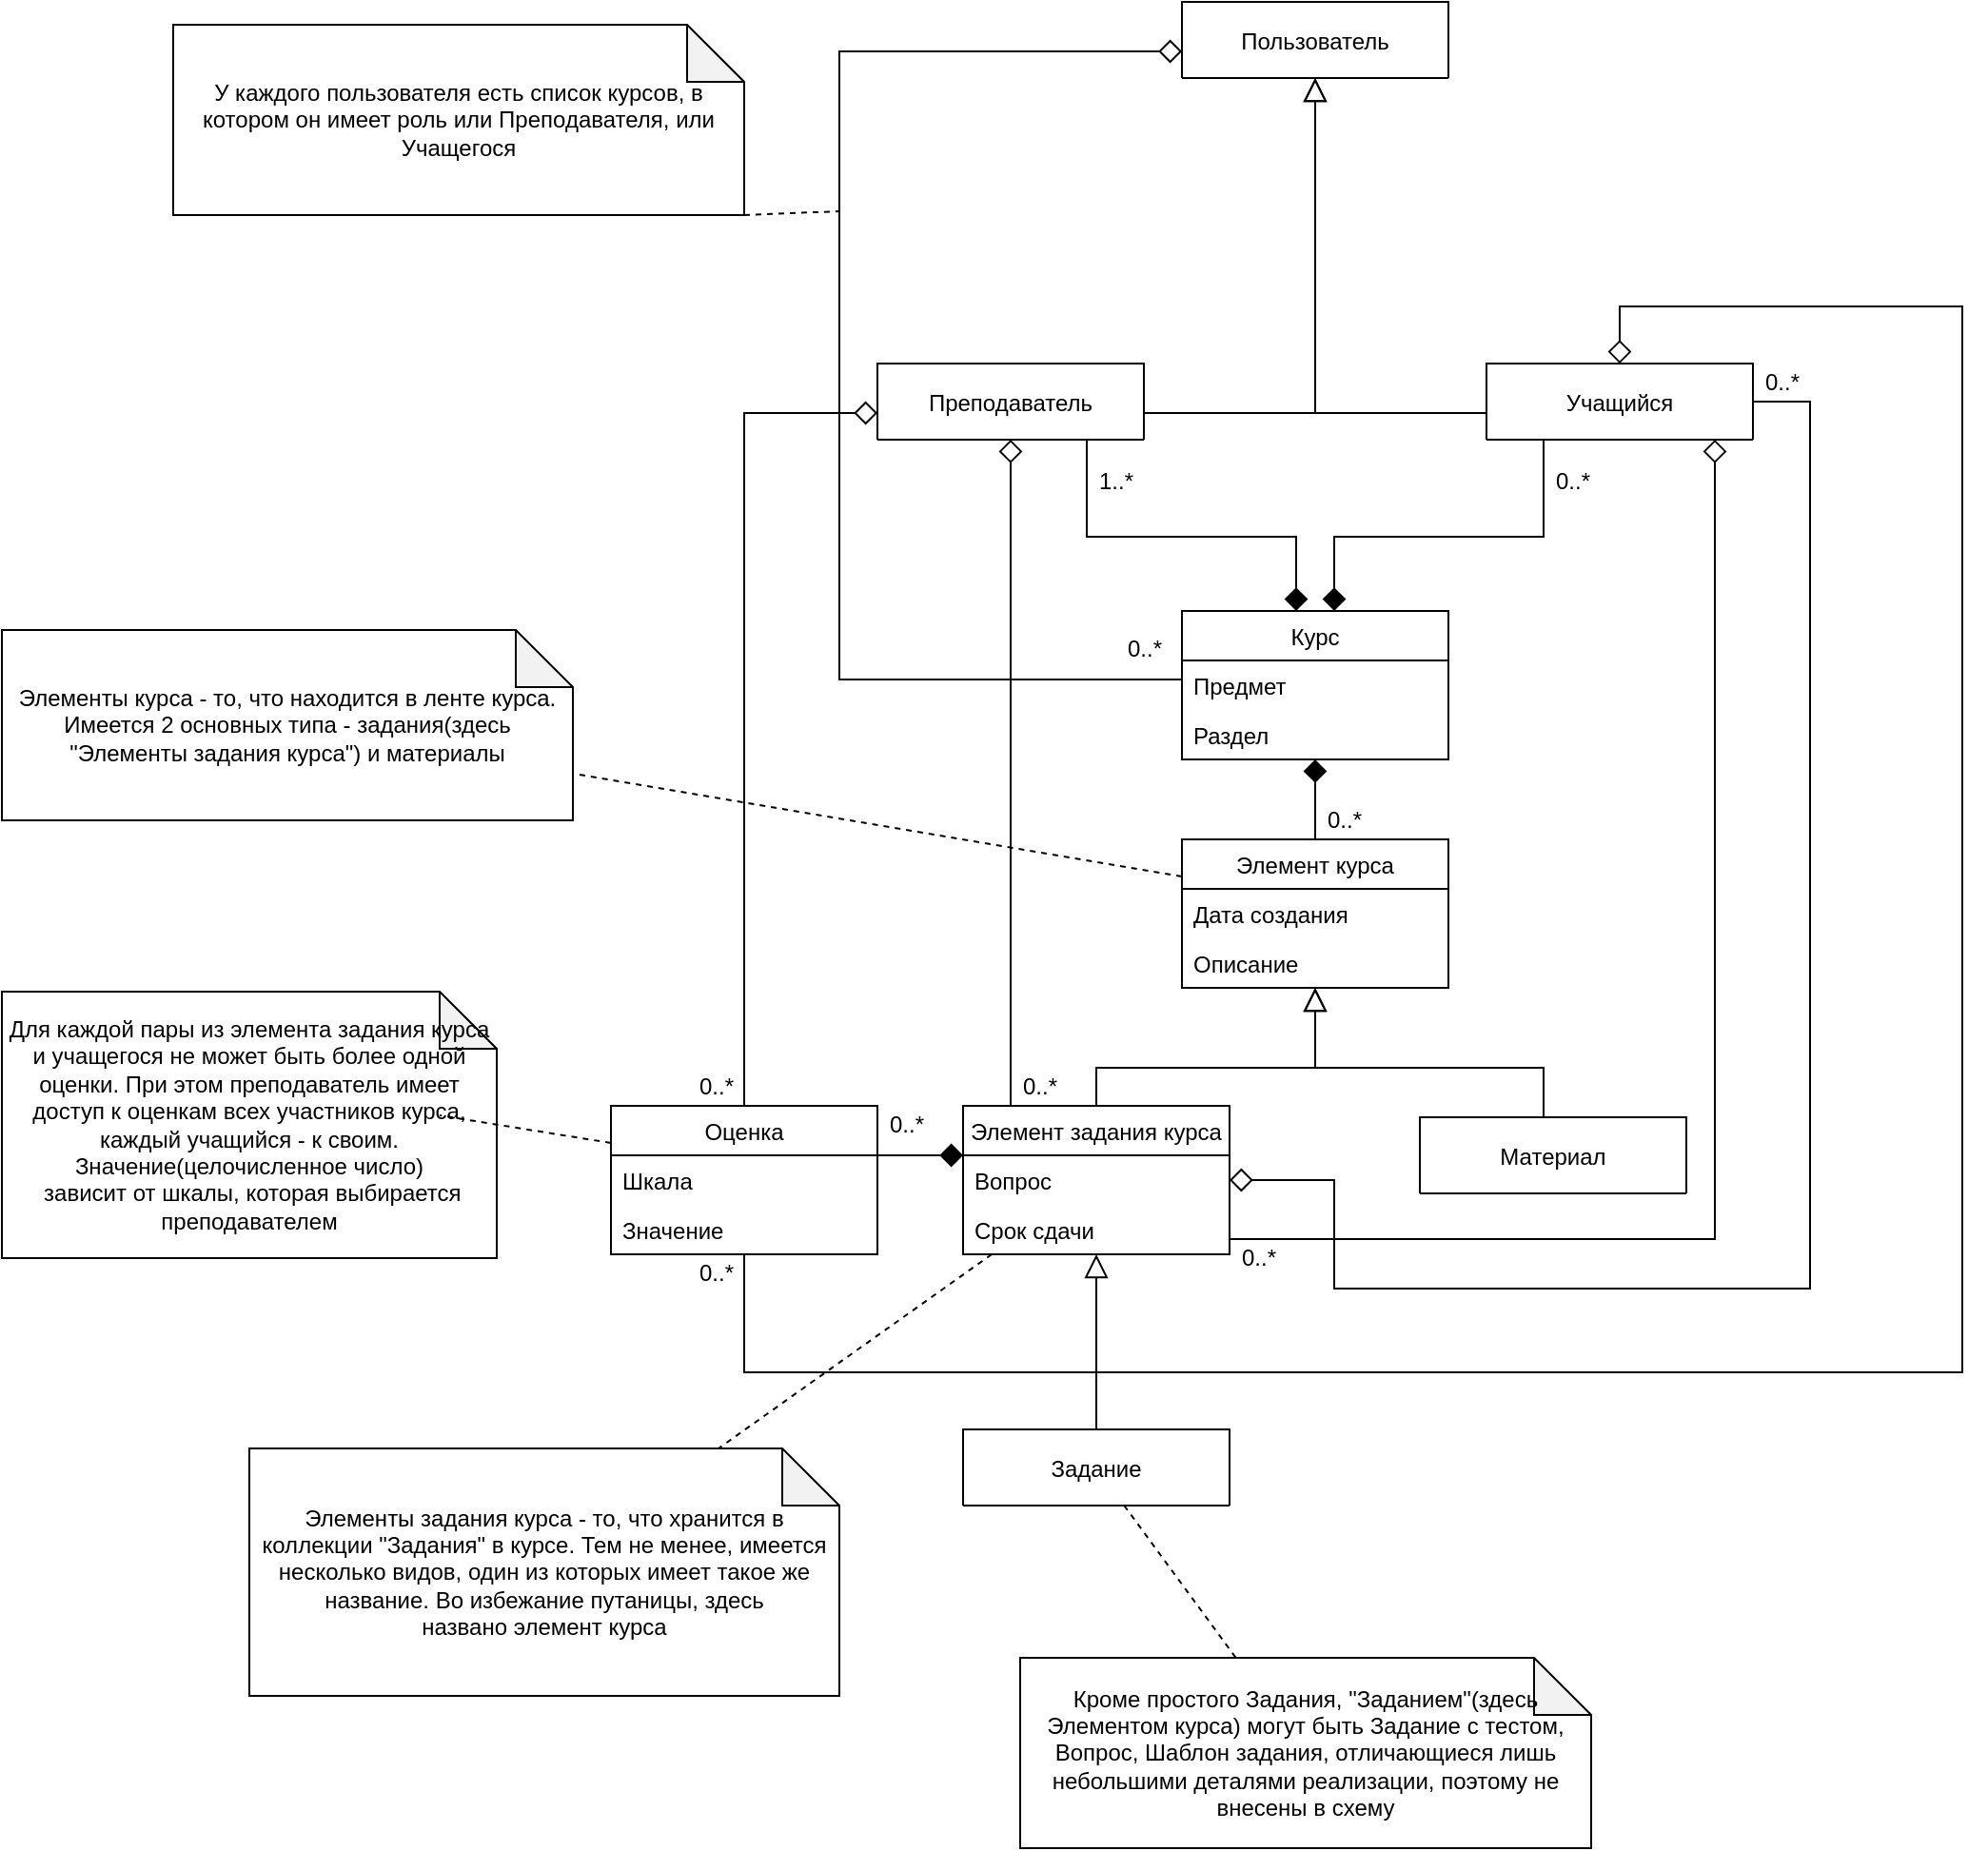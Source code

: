 <mxfile version="16.6.4" type="github">
  <diagram id="NxxsqZCPcX2PlIqRilHn" name="Page-1">
    <mxGraphModel dx="2098" dy="677" grid="1" gridSize="10" guides="1" tooltips="1" connect="1" arrows="1" fold="1" page="1" pageScale="1" pageWidth="850" pageHeight="1100" math="0" shadow="0">
      <root>
        <mxCell id="0" />
        <mxCell id="1" parent="0" />
        <mxCell id="6SlPkcXg1XJXGTFfmreU-27" style="edgeStyle=orthogonalEdgeStyle;rounded=0;orthogonalLoop=1;jettySize=auto;html=1;endArrow=none;endFill=0;startArrow=diamond;startFill=1;endSize=10;startSize=10;" edge="1" parent="1" source="6SlPkcXg1XJXGTFfmreU-9" target="6SlPkcXg1XJXGTFfmreU-17">
          <mxGeometry relative="1" as="geometry">
            <Array as="points">
              <mxPoint x="240" y="521" />
              <mxPoint x="350" y="521" />
            </Array>
          </mxGeometry>
        </mxCell>
        <mxCell id="6SlPkcXg1XJXGTFfmreU-28" style="edgeStyle=orthogonalEdgeStyle;rounded=0;orthogonalLoop=1;jettySize=auto;html=1;startArrow=diamond;startFill=1;endArrow=none;endFill=0;startSize=10;endSize=10;" edge="1" parent="1" source="6SlPkcXg1XJXGTFfmreU-9" target="6SlPkcXg1XJXGTFfmreU-21">
          <mxGeometry relative="1" as="geometry">
            <Array as="points">
              <mxPoint x="220" y="521" />
              <mxPoint x="110" y="521" />
            </Array>
          </mxGeometry>
        </mxCell>
        <mxCell id="6SlPkcXg1XJXGTFfmreU-42" style="edgeStyle=orthogonalEdgeStyle;rounded=0;orthogonalLoop=1;jettySize=auto;html=1;startArrow=diamond;startFill=1;endArrow=none;endFill=0;startSize=10;endSize=10;" edge="1" parent="1" source="6SlPkcXg1XJXGTFfmreU-9" target="6SlPkcXg1XJXGTFfmreU-31">
          <mxGeometry relative="1" as="geometry" />
        </mxCell>
        <mxCell id="6SlPkcXg1XJXGTFfmreU-9" value="Курс" style="swimlane;fontStyle=0;childLayout=stackLayout;horizontal=1;startSize=26;fillColor=none;horizontalStack=0;resizeParent=1;resizeParentMax=0;resizeLast=0;collapsible=1;marginBottom=0;" vertex="1" parent="1">
          <mxGeometry x="160" y="560" width="140" height="78" as="geometry" />
        </mxCell>
        <mxCell id="6SlPkcXg1XJXGTFfmreU-10" value="Предмет" style="text;strokeColor=none;fillColor=none;align=left;verticalAlign=top;spacingLeft=4;spacingRight=4;overflow=hidden;rotatable=0;points=[[0,0.5],[1,0.5]];portConstraint=eastwest;" vertex="1" parent="6SlPkcXg1XJXGTFfmreU-9">
          <mxGeometry y="26" width="140" height="26" as="geometry" />
        </mxCell>
        <mxCell id="6SlPkcXg1XJXGTFfmreU-99" value="Раздел" style="text;strokeColor=none;fillColor=none;align=left;verticalAlign=top;spacingLeft=4;spacingRight=4;overflow=hidden;rotatable=0;points=[[0,0.5],[1,0.5]];portConstraint=eastwest;" vertex="1" parent="6SlPkcXg1XJXGTFfmreU-9">
          <mxGeometry y="52" width="140" height="26" as="geometry" />
        </mxCell>
        <mxCell id="6SlPkcXg1XJXGTFfmreU-52" style="edgeStyle=orthogonalEdgeStyle;rounded=0;orthogonalLoop=1;jettySize=auto;html=1;startArrow=diamond;startFill=0;endArrow=none;endFill=0;startSize=10;endSize=10;" edge="1" parent="1" source="6SlPkcXg1XJXGTFfmreU-13" target="6SlPkcXg1XJXGTFfmreU-9">
          <mxGeometry relative="1" as="geometry">
            <Array as="points">
              <mxPoint x="-20" y="266" />
              <mxPoint x="-20" y="596" />
            </Array>
          </mxGeometry>
        </mxCell>
        <mxCell id="6SlPkcXg1XJXGTFfmreU-13" value="Пользователь" style="swimlane;fontStyle=0;childLayout=stackLayout;horizontal=1;startSize=50;fillColor=none;horizontalStack=0;resizeParent=1;resizeParentMax=0;resizeLast=0;collapsible=1;marginBottom=0;" vertex="1" parent="1">
          <mxGeometry x="160" y="240" width="140" height="40" as="geometry" />
        </mxCell>
        <mxCell id="6SlPkcXg1XJXGTFfmreU-26" style="edgeStyle=orthogonalEdgeStyle;rounded=0;orthogonalLoop=1;jettySize=auto;html=1;endArrow=block;endFill=0;endSize=10;startSize=10;" edge="1" parent="1" source="6SlPkcXg1XJXGTFfmreU-17" target="6SlPkcXg1XJXGTFfmreU-13">
          <mxGeometry relative="1" as="geometry">
            <Array as="points">
              <mxPoint x="230" y="456" />
            </Array>
          </mxGeometry>
        </mxCell>
        <mxCell id="6SlPkcXg1XJXGTFfmreU-57" style="edgeStyle=orthogonalEdgeStyle;rounded=0;orthogonalLoop=1;jettySize=auto;html=1;startArrow=diamond;startFill=0;endArrow=none;endFill=0;startSize=10;endSize=10;" edge="1" parent="1" source="6SlPkcXg1XJXGTFfmreU-17" target="6SlPkcXg1XJXGTFfmreU-81">
          <mxGeometry relative="1" as="geometry">
            <mxPoint x="380" y="660" as="targetPoint" />
            <Array as="points">
              <mxPoint x="440" y="890" />
            </Array>
          </mxGeometry>
        </mxCell>
        <mxCell id="6SlPkcXg1XJXGTFfmreU-67" style="edgeStyle=orthogonalEdgeStyle;rounded=0;orthogonalLoop=1;jettySize=auto;html=1;startArrow=diamond;startFill=0;endArrow=none;endFill=0;startSize=10;endSize=10;" edge="1" parent="1" source="6SlPkcXg1XJXGTFfmreU-17" target="6SlPkcXg1XJXGTFfmreU-65">
          <mxGeometry relative="1" as="geometry">
            <Array as="points">
              <mxPoint x="390" y="400" />
              <mxPoint x="570" y="400" />
              <mxPoint x="570" y="960" />
              <mxPoint x="-70" y="960" />
            </Array>
          </mxGeometry>
        </mxCell>
        <mxCell id="6SlPkcXg1XJXGTFfmreU-17" value="Учащийся" style="swimlane;fontStyle=0;childLayout=stackLayout;horizontal=1;startSize=50;fillColor=none;horizontalStack=0;resizeParent=1;resizeParentMax=0;resizeLast=0;collapsible=1;marginBottom=0;" vertex="1" parent="1">
          <mxGeometry x="320" y="430" width="140" height="40" as="geometry" />
        </mxCell>
        <mxCell id="6SlPkcXg1XJXGTFfmreU-25" style="edgeStyle=orthogonalEdgeStyle;rounded=0;orthogonalLoop=1;jettySize=auto;html=1;endArrow=block;endFill=0;endSize=10;startSize=10;" edge="1" parent="1" source="6SlPkcXg1XJXGTFfmreU-21" target="6SlPkcXg1XJXGTFfmreU-13">
          <mxGeometry relative="1" as="geometry">
            <Array as="points">
              <mxPoint x="230" y="456" />
            </Array>
          </mxGeometry>
        </mxCell>
        <mxCell id="6SlPkcXg1XJXGTFfmreU-58" style="edgeStyle=orthogonalEdgeStyle;rounded=0;orthogonalLoop=1;jettySize=auto;html=1;startArrow=diamond;startFill=0;endArrow=none;endFill=0;startSize=10;endSize=10;" edge="1" parent="1" source="6SlPkcXg1XJXGTFfmreU-21" target="6SlPkcXg1XJXGTFfmreU-81">
          <mxGeometry relative="1" as="geometry">
            <Array as="points">
              <mxPoint x="60" y="820" />
              <mxPoint x="60" y="820" />
            </Array>
          </mxGeometry>
        </mxCell>
        <mxCell id="6SlPkcXg1XJXGTFfmreU-90" style="edgeStyle=orthogonalEdgeStyle;rounded=0;orthogonalLoop=1;jettySize=auto;html=1;startArrow=diamond;startFill=0;endArrow=none;endFill=0;startSize=10;endSize=10;" edge="1" parent="1" source="6SlPkcXg1XJXGTFfmreU-21" target="6SlPkcXg1XJXGTFfmreU-65">
          <mxGeometry relative="1" as="geometry">
            <Array as="points">
              <mxPoint x="-70" y="456" />
            </Array>
          </mxGeometry>
        </mxCell>
        <mxCell id="6SlPkcXg1XJXGTFfmreU-21" value="Преподаватель" style="swimlane;fontStyle=0;childLayout=stackLayout;horizontal=1;startSize=50;fillColor=none;horizontalStack=0;resizeParent=1;resizeParentMax=0;resizeLast=0;collapsible=1;marginBottom=0;" vertex="1" parent="1">
          <mxGeometry y="430" width="140" height="40" as="geometry" />
        </mxCell>
        <mxCell id="6SlPkcXg1XJXGTFfmreU-29" value="1..*" style="text;html=1;align=center;verticalAlign=middle;resizable=0;points=[];autosize=1;strokeColor=none;fillColor=none;" vertex="1" parent="1">
          <mxGeometry x="110" y="482" width="30" height="20" as="geometry" />
        </mxCell>
        <mxCell id="6SlPkcXg1XJXGTFfmreU-30" value="0..*" style="text;html=1;align=center;verticalAlign=middle;resizable=0;points=[];autosize=1;strokeColor=none;fillColor=none;" vertex="1" parent="1">
          <mxGeometry x="350" y="482" width="30" height="20" as="geometry" />
        </mxCell>
        <mxCell id="6SlPkcXg1XJXGTFfmreU-63" style="edgeStyle=orthogonalEdgeStyle;rounded=0;orthogonalLoop=1;jettySize=auto;html=1;startArrow=diamond;startFill=0;endArrow=none;endFill=0;startSize=10;endSize=10;" edge="1" parent="1" source="6SlPkcXg1XJXGTFfmreU-81" target="6SlPkcXg1XJXGTFfmreU-17">
          <mxGeometry relative="1" as="geometry">
            <Array as="points">
              <mxPoint x="240" y="859" />
              <mxPoint x="240" y="916" />
              <mxPoint x="490" y="916" />
              <mxPoint x="490" y="450" />
            </Array>
          </mxGeometry>
        </mxCell>
        <mxCell id="6SlPkcXg1XJXGTFfmreU-68" style="edgeStyle=orthogonalEdgeStyle;rounded=0;orthogonalLoop=1;jettySize=auto;html=1;startArrow=diamond;startFill=1;endArrow=none;endFill=0;startSize=10;endSize=10;" edge="1" parent="1" source="6SlPkcXg1XJXGTFfmreU-81" target="6SlPkcXg1XJXGTFfmreU-65">
          <mxGeometry relative="1" as="geometry">
            <Array as="points">
              <mxPoint x="10" y="846" />
              <mxPoint x="10" y="846" />
            </Array>
          </mxGeometry>
        </mxCell>
        <mxCell id="6SlPkcXg1XJXGTFfmreU-31" value="Элемент курса" style="swimlane;fontStyle=0;childLayout=stackLayout;horizontal=1;startSize=26;fillColor=none;horizontalStack=0;resizeParent=1;resizeParentMax=0;resizeLast=0;collapsible=1;marginBottom=0;" vertex="1" parent="1">
          <mxGeometry x="160" y="680" width="140" height="78" as="geometry" />
        </mxCell>
        <mxCell id="6SlPkcXg1XJXGTFfmreU-32" value="Дата создания" style="text;strokeColor=none;fillColor=none;align=left;verticalAlign=top;spacingLeft=4;spacingRight=4;overflow=hidden;rotatable=0;points=[[0,0.5],[1,0.5]];portConstraint=eastwest;" vertex="1" parent="6SlPkcXg1XJXGTFfmreU-31">
          <mxGeometry y="26" width="140" height="26" as="geometry" />
        </mxCell>
        <mxCell id="6SlPkcXg1XJXGTFfmreU-94" value="Описание" style="text;strokeColor=none;fillColor=none;align=left;verticalAlign=top;spacingLeft=4;spacingRight=4;overflow=hidden;rotatable=0;points=[[0,0.5],[1,0.5]];portConstraint=eastwest;" vertex="1" parent="6SlPkcXg1XJXGTFfmreU-31">
          <mxGeometry y="52" width="140" height="26" as="geometry" />
        </mxCell>
        <mxCell id="6SlPkcXg1XJXGTFfmreU-47" style="edgeStyle=orthogonalEdgeStyle;rounded=0;orthogonalLoop=1;jettySize=auto;html=1;startArrow=none;startFill=0;endArrow=block;endFill=0;startSize=10;endSize=10;" edge="1" parent="1" source="6SlPkcXg1XJXGTFfmreU-37" target="6SlPkcXg1XJXGTFfmreU-81">
          <mxGeometry relative="1" as="geometry">
            <Array as="points" />
          </mxGeometry>
        </mxCell>
        <mxCell id="6SlPkcXg1XJXGTFfmreU-37" value="Задание" style="swimlane;fontStyle=0;childLayout=stackLayout;horizontal=1;startSize=50;fillColor=none;horizontalStack=0;resizeParent=1;resizeParentMax=0;resizeLast=0;collapsible=1;marginBottom=0;" vertex="1" parent="1">
          <mxGeometry x="45" y="990" width="140" height="40" as="geometry" />
        </mxCell>
        <mxCell id="6SlPkcXg1XJXGTFfmreU-43" value="0..*" style="text;html=1;align=center;verticalAlign=middle;resizable=0;points=[];autosize=1;strokeColor=none;fillColor=none;" vertex="1" parent="1">
          <mxGeometry x="185" y="890" width="30" height="20" as="geometry" />
        </mxCell>
        <mxCell id="6SlPkcXg1XJXGTFfmreU-44" value="Элементы задания курса - то, что хранится в коллекции &quot;Задания&quot; в курсе. Тем не менее, имеется несколько видов, один из которых имеет такое же название. Во избежание путаницы, здесь &lt;br&gt;названо элемент курса" style="shape=note;whiteSpace=wrap;html=1;backgroundOutline=1;darkOpacity=0.05;" vertex="1" parent="1">
          <mxGeometry x="-330" y="1000" width="310" height="130" as="geometry" />
        </mxCell>
        <mxCell id="6SlPkcXg1XJXGTFfmreU-45" value="" style="endArrow=none;dashed=1;html=1;rounded=0;startSize=10;endSize=10;startArrow=none;" edge="1" parent="1" source="6SlPkcXg1XJXGTFfmreU-81" target="6SlPkcXg1XJXGTFfmreU-44">
          <mxGeometry width="50" height="50" relative="1" as="geometry">
            <mxPoint x="310" y="650" as="sourcePoint" />
            <mxPoint x="360" y="600" as="targetPoint" />
          </mxGeometry>
        </mxCell>
        <mxCell id="6SlPkcXg1XJXGTFfmreU-49" value="Кроме простого Задания, &quot;Заданием&quot;(здесь Элементом курса) могут быть Задание с тестом, Вопрос, Шаблон задания, отличающиеся лишь небольшими деталями реализации, поэтому не внесены в схему" style="shape=note;whiteSpace=wrap;html=1;backgroundOutline=1;darkOpacity=0.05;" vertex="1" parent="1">
          <mxGeometry x="75" y="1110" width="300" height="100" as="geometry" />
        </mxCell>
        <mxCell id="6SlPkcXg1XJXGTFfmreU-50" value="" style="endArrow=none;dashed=1;html=1;rounded=0;startSize=10;endSize=10;" edge="1" parent="1" source="6SlPkcXg1XJXGTFfmreU-37" target="6SlPkcXg1XJXGTFfmreU-49">
          <mxGeometry width="50" height="50" relative="1" as="geometry">
            <mxPoint x="230" y="900" as="sourcePoint" />
            <mxPoint x="360" y="680" as="targetPoint" />
          </mxGeometry>
        </mxCell>
        <mxCell id="6SlPkcXg1XJXGTFfmreU-53" value="У каждого пользователя есть список курсов, в котором он имеет роль или Преподавателя, или Учащегося" style="shape=note;whiteSpace=wrap;html=1;backgroundOutline=1;darkOpacity=0.05;" vertex="1" parent="1">
          <mxGeometry x="-370" y="252" width="300" height="100" as="geometry" />
        </mxCell>
        <mxCell id="6SlPkcXg1XJXGTFfmreU-54" value="" style="endArrow=none;dashed=1;html=1;rounded=0;startSize=10;endSize=10;exitX=1;exitY=1;exitDx=0;exitDy=0;exitPerimeter=0;" edge="1" parent="1" source="6SlPkcXg1XJXGTFfmreU-53">
          <mxGeometry width="50" height="50" relative="1" as="geometry">
            <mxPoint x="240" y="620" as="sourcePoint" />
            <mxPoint x="-20" y="350" as="targetPoint" />
          </mxGeometry>
        </mxCell>
        <mxCell id="6SlPkcXg1XJXGTFfmreU-55" value="0..*" style="text;html=1;align=center;verticalAlign=middle;resizable=0;points=[];autosize=1;strokeColor=none;fillColor=none;" vertex="1" parent="1">
          <mxGeometry x="125" y="570" width="30" height="20" as="geometry" />
        </mxCell>
        <mxCell id="6SlPkcXg1XJXGTFfmreU-59" value="0..*" style="text;html=1;align=center;verticalAlign=middle;resizable=0;points=[];autosize=1;strokeColor=none;fillColor=none;" vertex="1" parent="1">
          <mxGeometry x="230" y="660" width="30" height="20" as="geometry" />
        </mxCell>
        <mxCell id="6SlPkcXg1XJXGTFfmreU-64" value="0..*" style="text;html=1;align=center;verticalAlign=middle;resizable=0;points=[];autosize=1;strokeColor=none;fillColor=none;" vertex="1" parent="1">
          <mxGeometry x="460" y="430" width="30" height="20" as="geometry" />
        </mxCell>
        <mxCell id="6SlPkcXg1XJXGTFfmreU-65" value="Оценка" style="swimlane;fontStyle=0;childLayout=stackLayout;horizontal=1;startSize=26;fillColor=none;horizontalStack=0;resizeParent=1;resizeParentMax=0;resizeLast=0;collapsible=1;marginBottom=0;" vertex="1" parent="1">
          <mxGeometry x="-140" y="820" width="140" height="78" as="geometry" />
        </mxCell>
        <mxCell id="6SlPkcXg1XJXGTFfmreU-66" value="Шкала" style="text;strokeColor=none;fillColor=none;align=left;verticalAlign=top;spacingLeft=4;spacingRight=4;overflow=hidden;rotatable=0;points=[[0,0.5],[1,0.5]];portConstraint=eastwest;" vertex="1" parent="6SlPkcXg1XJXGTFfmreU-65">
          <mxGeometry y="26" width="140" height="26" as="geometry" />
        </mxCell>
        <mxCell id="6SlPkcXg1XJXGTFfmreU-95" value="Значение" style="text;strokeColor=none;fillColor=none;align=left;verticalAlign=top;spacingLeft=4;spacingRight=4;overflow=hidden;rotatable=0;points=[[0,0.5],[1,0.5]];portConstraint=eastwest;" vertex="1" parent="6SlPkcXg1XJXGTFfmreU-65">
          <mxGeometry y="52" width="140" height="26" as="geometry" />
        </mxCell>
        <mxCell id="6SlPkcXg1XJXGTFfmreU-69" value="0..*" style="text;html=1;align=center;verticalAlign=middle;resizable=0;points=[];autosize=1;strokeColor=none;fillColor=none;" vertex="1" parent="1">
          <mxGeometry y="820" width="30" height="20" as="geometry" />
        </mxCell>
        <mxCell id="6SlPkcXg1XJXGTFfmreU-74" value="0..*" style="text;html=1;align=center;verticalAlign=middle;resizable=0;points=[];autosize=1;strokeColor=none;fillColor=none;" vertex="1" parent="1">
          <mxGeometry x="-100" y="898" width="30" height="20" as="geometry" />
        </mxCell>
        <mxCell id="6SlPkcXg1XJXGTFfmreU-75" value="0..*" style="text;html=1;align=center;verticalAlign=middle;resizable=0;points=[];autosize=1;strokeColor=none;fillColor=none;" vertex="1" parent="1">
          <mxGeometry x="-100" y="800" width="30" height="20" as="geometry" />
        </mxCell>
        <mxCell id="6SlPkcXg1XJXGTFfmreU-76" value="Для каждой пары из элемента задания курса и учащегося не может быть более одной оценки. При этом преподаватель имеет доступ к оценкам всех участников курса, каждый учащийся - к своим. Значение(целочисленное число)&lt;br&gt;&amp;nbsp;зависит от шкалы, которая выбирается преподавателем" style="shape=note;whiteSpace=wrap;html=1;backgroundOutline=1;darkOpacity=0.05;" vertex="1" parent="1">
          <mxGeometry x="-460" y="760" width="260" height="140" as="geometry" />
        </mxCell>
        <mxCell id="6SlPkcXg1XJXGTFfmreU-77" value="" style="endArrow=none;dashed=1;html=1;rounded=0;startSize=10;endSize=10;exitX=0;exitY=0.25;exitDx=0;exitDy=0;entryX=0;entryY=0;entryDx=230;entryDy=65;entryPerimeter=0;" edge="1" parent="1" source="6SlPkcXg1XJXGTFfmreU-65" target="6SlPkcXg1XJXGTFfmreU-76">
          <mxGeometry width="50" height="50" relative="1" as="geometry">
            <mxPoint y="870" as="sourcePoint" />
            <mxPoint x="50" y="820" as="targetPoint" />
          </mxGeometry>
        </mxCell>
        <mxCell id="6SlPkcXg1XJXGTFfmreU-84" style="edgeStyle=orthogonalEdgeStyle;rounded=0;orthogonalLoop=1;jettySize=auto;html=1;startArrow=none;startFill=0;endArrow=block;endFill=0;startSize=10;endSize=10;" edge="1" parent="1" source="6SlPkcXg1XJXGTFfmreU-78" target="6SlPkcXg1XJXGTFfmreU-31">
          <mxGeometry relative="1" as="geometry">
            <Array as="points">
              <mxPoint x="350" y="800" />
              <mxPoint x="230" y="800" />
            </Array>
          </mxGeometry>
        </mxCell>
        <mxCell id="6SlPkcXg1XJXGTFfmreU-85" style="edgeStyle=orthogonalEdgeStyle;rounded=0;orthogonalLoop=1;jettySize=auto;html=1;startArrow=none;startFill=0;endArrow=block;endFill=0;startSize=10;endSize=10;" edge="1" parent="1" source="6SlPkcXg1XJXGTFfmreU-81" target="6SlPkcXg1XJXGTFfmreU-31">
          <mxGeometry relative="1" as="geometry">
            <Array as="points">
              <mxPoint x="115" y="800" />
              <mxPoint x="230" y="800" />
            </Array>
          </mxGeometry>
        </mxCell>
        <mxCell id="6SlPkcXg1XJXGTFfmreU-81" value="Элемент задания курса" style="swimlane;fontStyle=0;childLayout=stackLayout;horizontal=1;startSize=26;fillColor=none;horizontalStack=0;resizeParent=1;resizeParentMax=0;resizeLast=0;collapsible=1;marginBottom=0;" vertex="1" parent="1">
          <mxGeometry x="45" y="820" width="140" height="78" as="geometry">
            <mxRectangle x="75" y="820" width="160" height="26" as="alternateBounds" />
          </mxGeometry>
        </mxCell>
        <mxCell id="6SlPkcXg1XJXGTFfmreU-82" value="Вопрос" style="text;strokeColor=none;fillColor=none;align=left;verticalAlign=top;spacingLeft=4;spacingRight=4;overflow=hidden;rotatable=0;points=[[0,0.5],[1,0.5]];portConstraint=eastwest;" vertex="1" parent="6SlPkcXg1XJXGTFfmreU-81">
          <mxGeometry y="26" width="140" height="26" as="geometry" />
        </mxCell>
        <mxCell id="6SlPkcXg1XJXGTFfmreU-96" value="Срок сдачи" style="text;strokeColor=none;fillColor=none;align=left;verticalAlign=top;spacingLeft=4;spacingRight=4;overflow=hidden;rotatable=0;points=[[0,0.5],[1,0.5]];portConstraint=eastwest;" vertex="1" parent="6SlPkcXg1XJXGTFfmreU-81">
          <mxGeometry y="52" width="140" height="26" as="geometry" />
        </mxCell>
        <mxCell id="6SlPkcXg1XJXGTFfmreU-78" value="Материал" style="swimlane;fontStyle=0;childLayout=stackLayout;horizontal=1;startSize=50;fillColor=none;horizontalStack=0;resizeParent=1;resizeParentMax=0;resizeLast=0;collapsible=1;marginBottom=0;" vertex="1" parent="1">
          <mxGeometry x="285" y="826" width="140" height="40" as="geometry" />
        </mxCell>
        <mxCell id="6SlPkcXg1XJXGTFfmreU-87" value="0..*" style="text;html=1;align=center;verticalAlign=middle;resizable=0;points=[];autosize=1;strokeColor=none;fillColor=none;" vertex="1" parent="1">
          <mxGeometry x="70" y="800" width="30" height="20" as="geometry" />
        </mxCell>
        <mxCell id="6SlPkcXg1XJXGTFfmreU-91" value="Элементы курса - то, что находится в ленте курса. Имеется 2 основных типа - задания(здесь &quot;Элементы задания курса&quot;) и материалы" style="shape=note;whiteSpace=wrap;html=1;backgroundOutline=1;darkOpacity=0.05;" vertex="1" parent="1">
          <mxGeometry x="-460" y="570" width="300" height="100" as="geometry" />
        </mxCell>
        <mxCell id="6SlPkcXg1XJXGTFfmreU-92" value="" style="endArrow=none;dashed=1;html=1;rounded=0;startSize=10;endSize=10;exitX=0;exitY=0.25;exitDx=0;exitDy=0;" edge="1" parent="1" source="6SlPkcXg1XJXGTFfmreU-31" target="6SlPkcXg1XJXGTFfmreU-91">
          <mxGeometry width="50" height="50" relative="1" as="geometry">
            <mxPoint x="150" y="680" as="sourcePoint" />
            <mxPoint x="200" y="630" as="targetPoint" />
          </mxGeometry>
        </mxCell>
      </root>
    </mxGraphModel>
  </diagram>
</mxfile>
